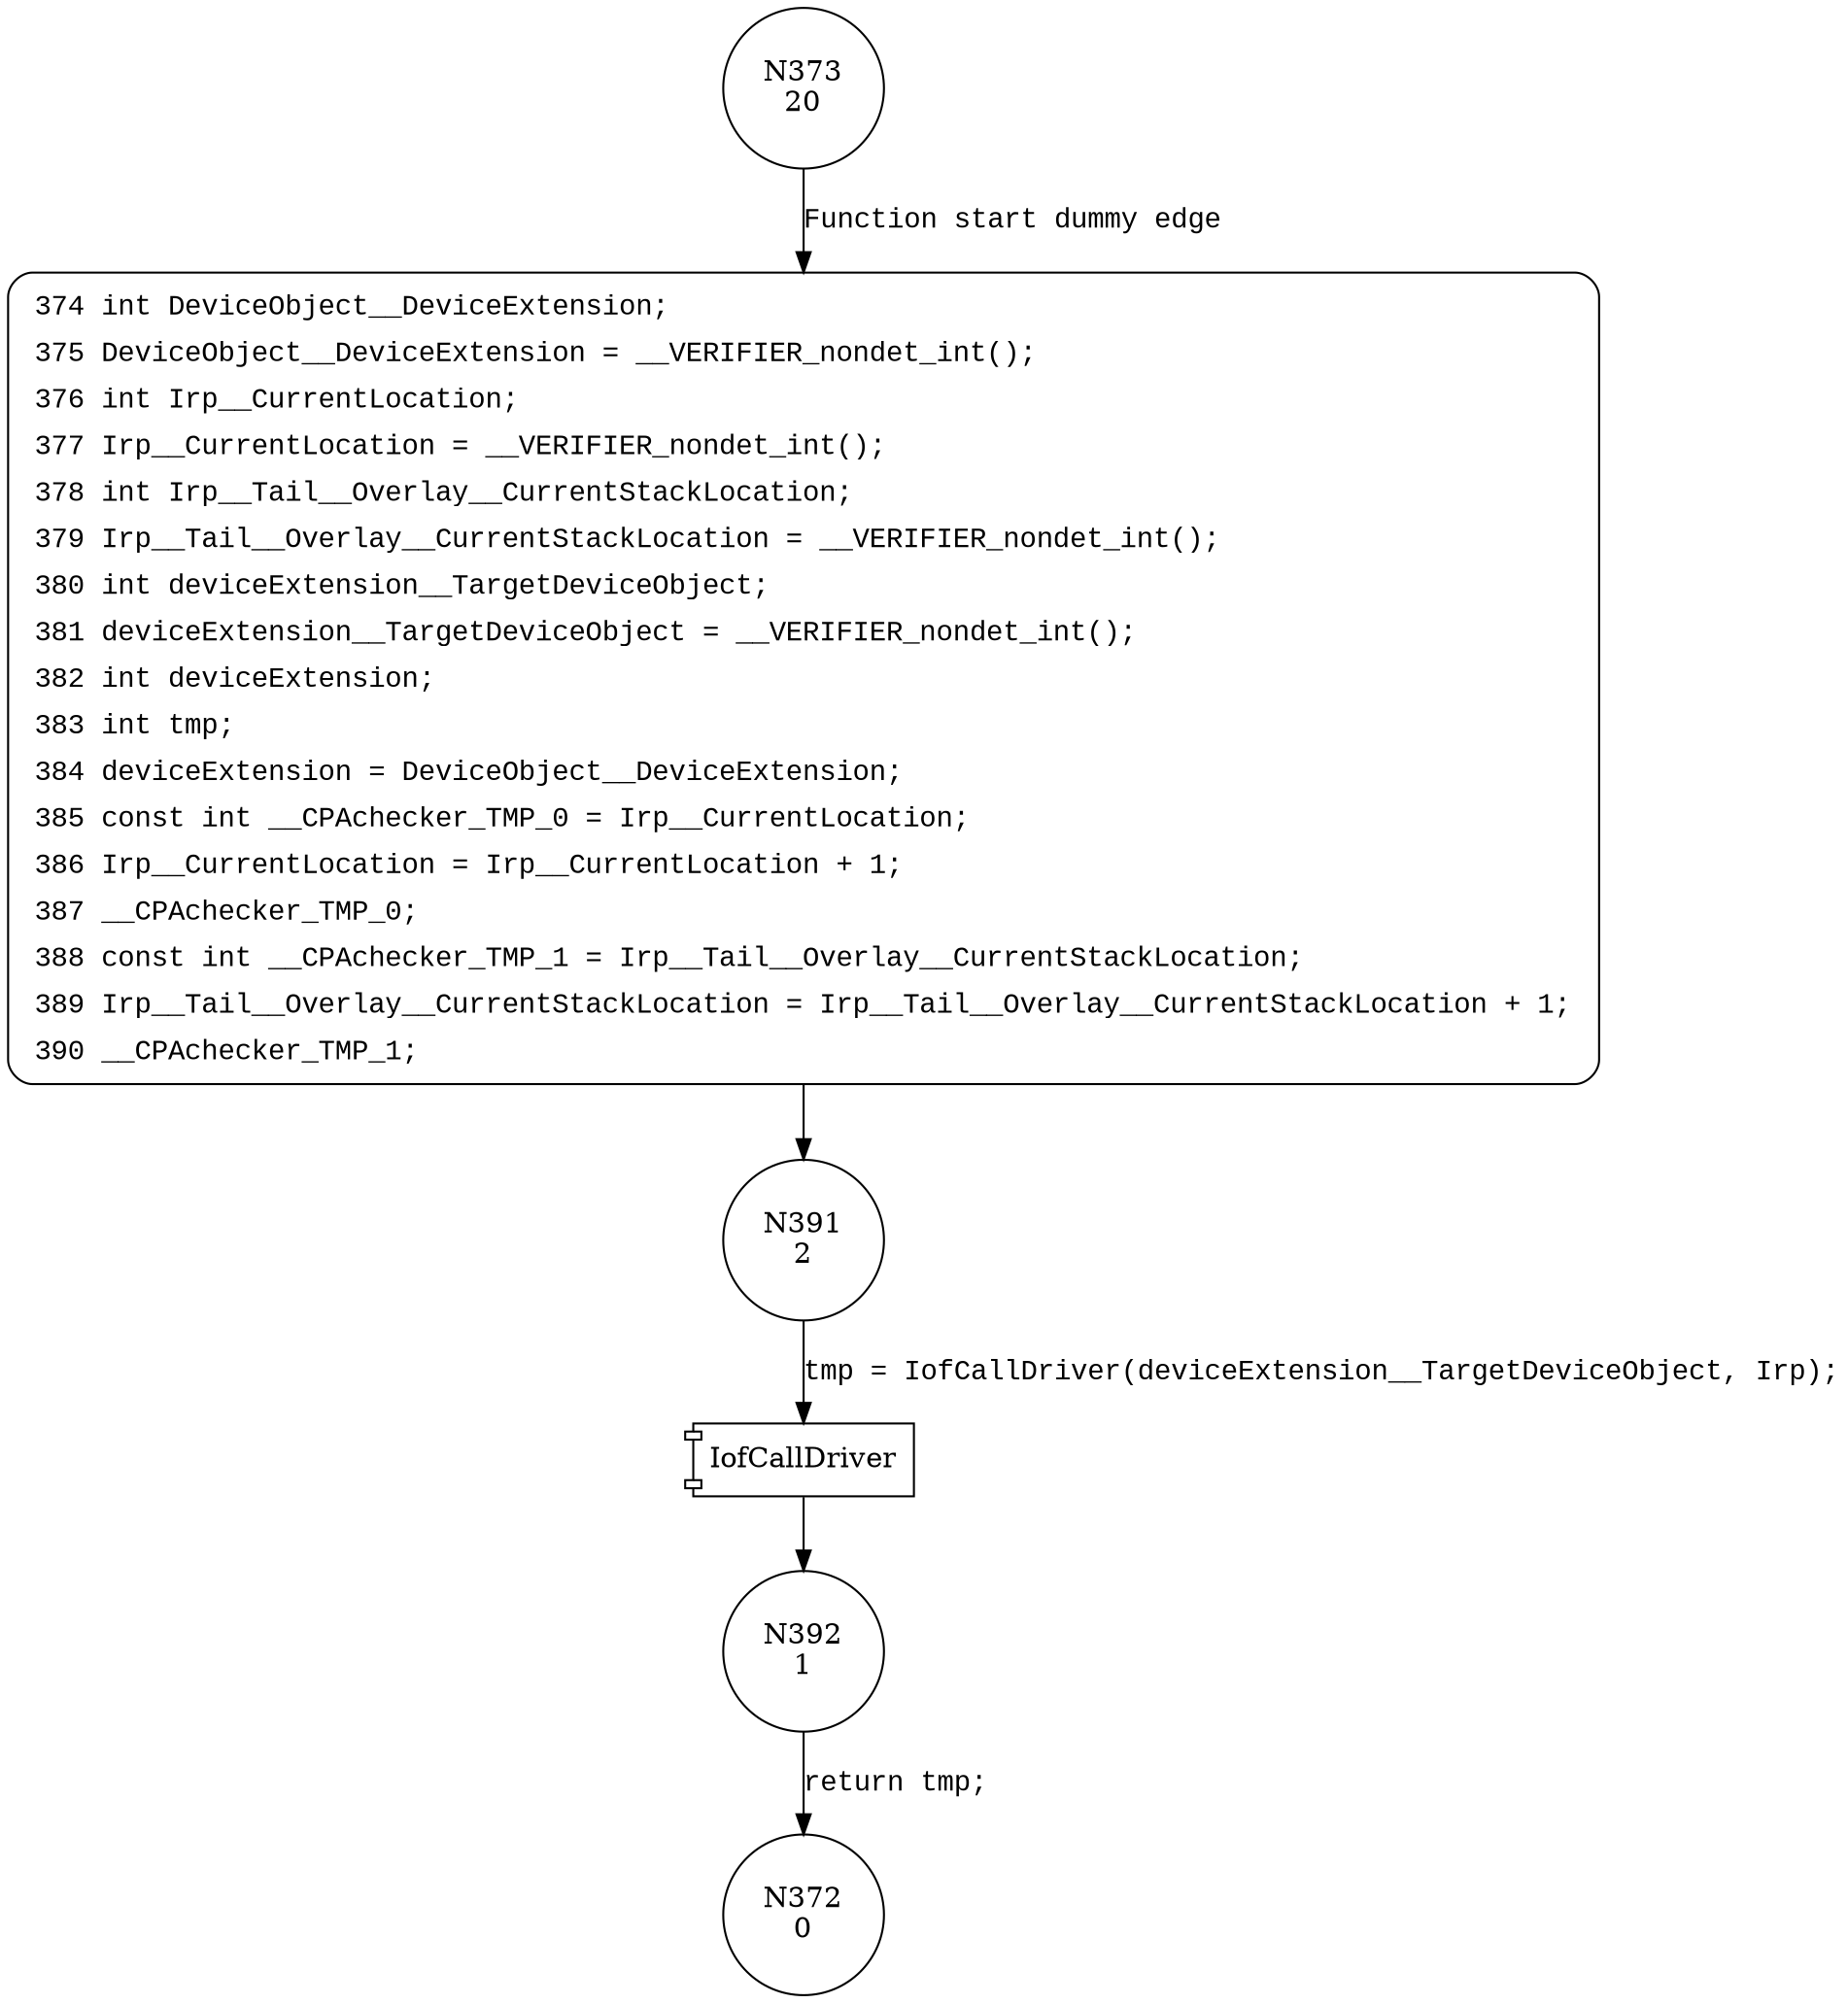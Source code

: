 digraph DiskPerfShutdownFlush {
373 [shape="circle" label="N373\n20"]
374 [shape="circle" label="N374\n19"]
391 [shape="circle" label="N391\n2"]
392 [shape="circle" label="N392\n1"]
372 [shape="circle" label="N372\n0"]
374 [style="filled,bold" penwidth="1" fillcolor="white" fontname="Courier New" shape="Mrecord" label=<<table border="0" cellborder="0" cellpadding="3" bgcolor="white"><tr><td align="right">374</td><td align="left">int DeviceObject__DeviceExtension;</td></tr><tr><td align="right">375</td><td align="left">DeviceObject__DeviceExtension = __VERIFIER_nondet_int();</td></tr><tr><td align="right">376</td><td align="left">int Irp__CurrentLocation;</td></tr><tr><td align="right">377</td><td align="left">Irp__CurrentLocation = __VERIFIER_nondet_int();</td></tr><tr><td align="right">378</td><td align="left">int Irp__Tail__Overlay__CurrentStackLocation;</td></tr><tr><td align="right">379</td><td align="left">Irp__Tail__Overlay__CurrentStackLocation = __VERIFIER_nondet_int();</td></tr><tr><td align="right">380</td><td align="left">int deviceExtension__TargetDeviceObject;</td></tr><tr><td align="right">381</td><td align="left">deviceExtension__TargetDeviceObject = __VERIFIER_nondet_int();</td></tr><tr><td align="right">382</td><td align="left">int deviceExtension;</td></tr><tr><td align="right">383</td><td align="left">int tmp;</td></tr><tr><td align="right">384</td><td align="left">deviceExtension = DeviceObject__DeviceExtension;</td></tr><tr><td align="right">385</td><td align="left">const int __CPAchecker_TMP_0 = Irp__CurrentLocation;</td></tr><tr><td align="right">386</td><td align="left">Irp__CurrentLocation = Irp__CurrentLocation + 1;</td></tr><tr><td align="right">387</td><td align="left">__CPAchecker_TMP_0;</td></tr><tr><td align="right">388</td><td align="left">const int __CPAchecker_TMP_1 = Irp__Tail__Overlay__CurrentStackLocation;</td></tr><tr><td align="right">389</td><td align="left">Irp__Tail__Overlay__CurrentStackLocation = Irp__Tail__Overlay__CurrentStackLocation + 1;</td></tr><tr><td align="right">390</td><td align="left">__CPAchecker_TMP_1;</td></tr></table>>]
374 -> 391[label=""]
373 -> 374 [label="Function start dummy edge" fontname="Courier New"]
100059 [shape="component" label="IofCallDriver"]
391 -> 100059 [label="tmp = IofCallDriver(deviceExtension__TargetDeviceObject, Irp);" fontname="Courier New"]
100059 -> 392 [label="" fontname="Courier New"]
392 -> 372 [label="return tmp;" fontname="Courier New"]
}